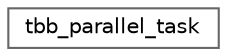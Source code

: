 digraph "类继承关系图"
{
 // LATEX_PDF_SIZE
  bgcolor="transparent";
  edge [fontname=Helvetica,fontsize=10,labelfontname=Helvetica,labelfontsize=10];
  node [fontname=Helvetica,fontsize=10,shape=box,height=0.2,width=0.4];
  rankdir="LR";
  Node0 [id="Node000000",label="tbb_parallel_task",height=0.2,width=0.4,color="grey40", fillcolor="white", style="filled",URL="$classtbb__parallel__task.html",tooltip=" "];
}
